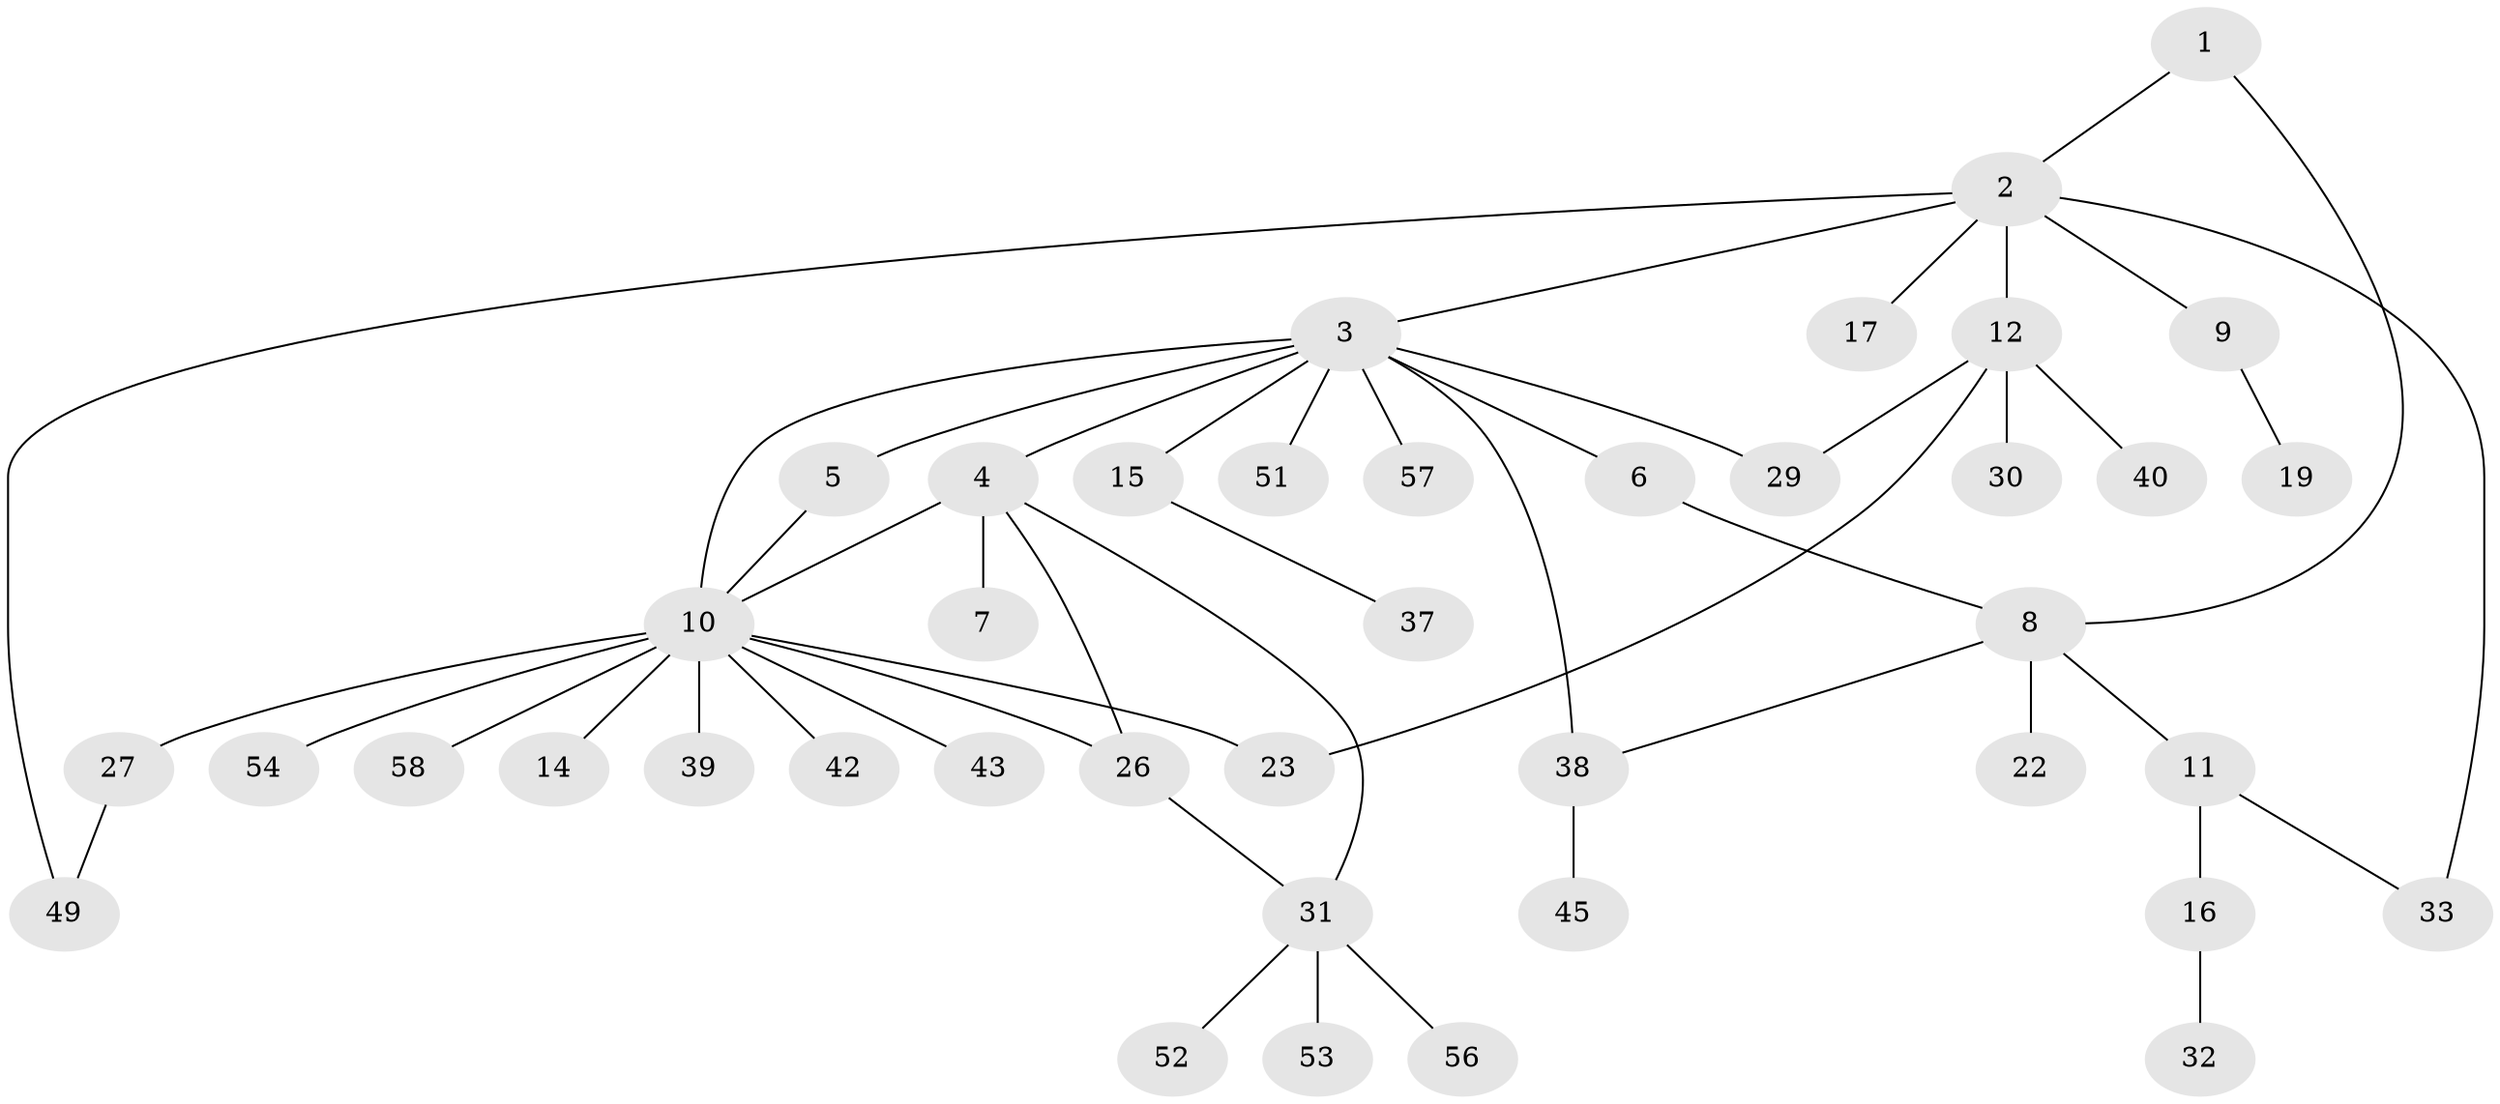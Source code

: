// Generated by graph-tools (version 1.1) at 2025/51/02/27/25 19:51:54]
// undirected, 41 vertices, 50 edges
graph export_dot {
graph [start="1"]
  node [color=gray90,style=filled];
  1;
  2 [super="+24"];
  3 [super="+28"];
  4 [super="+25"];
  5;
  6;
  7;
  8 [super="+18"];
  9 [super="+34"];
  10 [super="+50"];
  11;
  12 [super="+13"];
  14 [super="+20"];
  15 [super="+48"];
  16 [super="+21"];
  17;
  19 [super="+35"];
  22 [super="+41"];
  23;
  26;
  27 [super="+44"];
  29;
  30;
  31 [super="+36"];
  32;
  33 [super="+46"];
  37;
  38 [super="+47"];
  39;
  40;
  42;
  43;
  45;
  49;
  51;
  52;
  53;
  54 [super="+55"];
  56;
  57;
  58;
  1 -- 2;
  1 -- 8;
  2 -- 3;
  2 -- 9;
  2 -- 12;
  2 -- 17;
  2 -- 33;
  2 -- 49;
  3 -- 4;
  3 -- 5;
  3 -- 6;
  3 -- 15;
  3 -- 29;
  3 -- 38;
  3 -- 51;
  3 -- 57;
  3 -- 10;
  4 -- 7;
  4 -- 10;
  4 -- 26;
  4 -- 31;
  5 -- 10;
  6 -- 8;
  8 -- 11;
  8 -- 22;
  8 -- 38;
  9 -- 19;
  10 -- 14 [weight=2];
  10 -- 23;
  10 -- 26;
  10 -- 27;
  10 -- 39;
  10 -- 42;
  10 -- 43;
  10 -- 54 [weight=2];
  10 -- 58;
  11 -- 16;
  11 -- 33;
  12 -- 23;
  12 -- 29;
  12 -- 40;
  12 -- 30;
  15 -- 37;
  16 -- 32;
  26 -- 31;
  27 -- 49;
  31 -- 53;
  31 -- 56;
  31 -- 52;
  38 -- 45;
}
